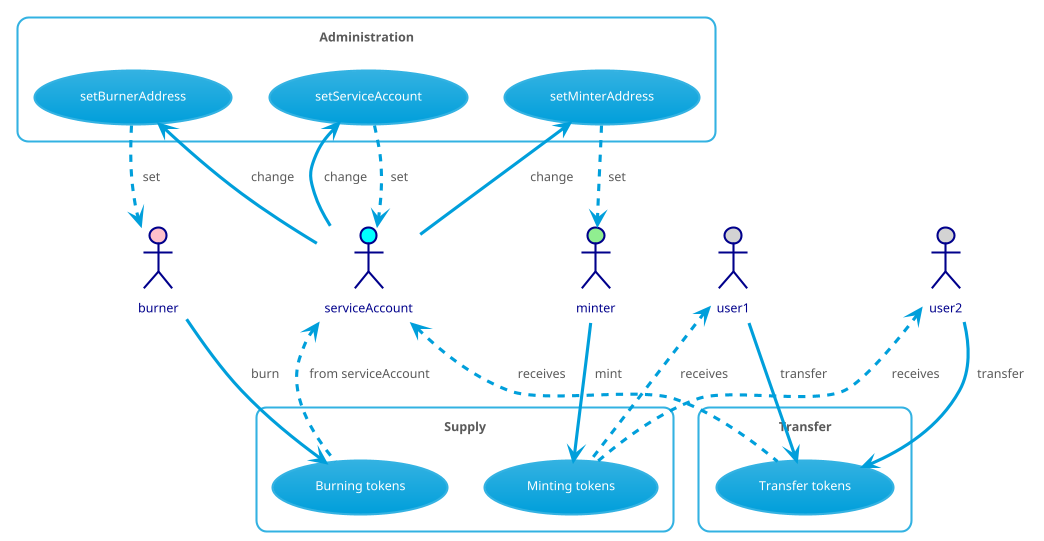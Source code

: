 @startuml 

!theme bluegray

skinparam backgroundColor #ffffff

actor serviceAccount as sa #cyan;line:darkblue;line.bold;text:darkblue
actor minter #lightgreen;line:darkblue;line.bold;text:darkblue
actor burner #pink;line:darkblue;line.bold;text:darkblue
actor user1 #lightgray;line:darkblue;line.bold;text:darkblue
actor user2 #lightgray;line:darkblue;line.bold;text:darkblue

rectangle Administration {
    usecase "setServiceAccount" as UCsetsa
    usecase "setMinterAddress" as UCsetmint
    usecase "setBurnerAddress" as UCsetburn
}

:sa: -u-> UCsetsa : change
:sa: <.u. UCsetsa : set
:sa: -u-> UCsetmint : change
:minter: <.u. UCsetmint : set
:sa: -u-> UCsetburn : change
:burner: <.u. UCsetburn : set

rectangle Supply {
    usecase "Minting tokens" as UCmint 
    usecase "Burning tokens" as UCburn
}

:minter: --> UCmint : mint
:burner: --> UCburn : burn
:sa: <.. UCburn : from serviceAccount

:user1: <.. UCmint : receives
:user2: <.. UCmint : receives

rectangle Transfer {
    usecase "Transfer tokens" as UCtr
}

:user1: --> UCtr : transfer
:user2: --> UCtr : transfer

:sa: <.. UCtr : receives

@enduml
